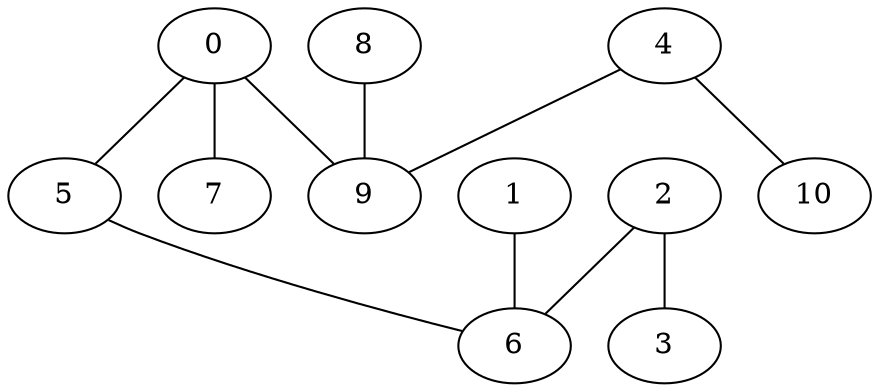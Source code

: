 graph "sampletest150-mod3_image13.bmp" {
	0	 [type=intersection,
		x=459,
		y=274];
	5	 [type=corner,
		x=372,
		y=169];
	0 -- 5	 [angle0=".88",
		frequency=1,
		type0=line];
	7	 [type=endpoint,
		x=544,
		y=283];
	0 -- 7	 [angle0=".11",
		frequency=1,
		type0=line];
	9	 [type=intersection,
		x=385,
		y=274];
	0 -- 9	 [angle0=".00",
		frequency=1,
		type0=line];
	1	 [type=endpoint,
		x=28,
		y=194];
	6	 [type=intersection,
		x=290,
		y=187];
	1 -- 6	 [angle0="-.03",
		frequency=1,
		type0=line];
	2	 [type=corner,
		x=208,
		y=66];
	3	 [type=endpoint,
		x=50,
		y=84];
	2 -- 3	 [angle0="-.11",
		frequency=1,
		type0=line];
	2 -- 6	 [angle0=".98",
		frequency=1,
		type0=line];
	4	 [type=corner,
		x=281,
		y=385];
	4 -- 9	 [angle0="-.82",
		frequency=1,
		type0=line];
	10	 [type=endpoint,
		x=34,
		y=381];
	4 -- 10	 [angle0=".02",
		frequency=1,
		type0=line];
	5 -- 6	 [angle0="-.22",
		frequency=1,
		type0=line];
	8	 [type=endpoint,
		x="-13",
		y=283];
	8 -- 9	 [angle0="-.02",
		frequency=1,
		type0=line];
}
